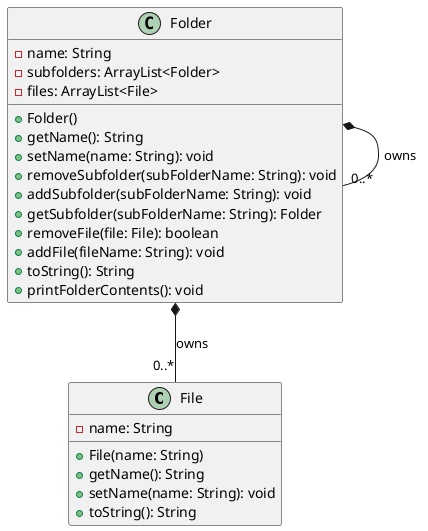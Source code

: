 @startuml

class File {
    -name: String
    +File(name: String)
    +getName(): String
    +setName(name: String): void
    +toString(): String
}

class Folder {
    -name: String
    -subfolders: ArrayList<Folder>
    -files: ArrayList<File>
    +Folder()
    +getName(): String
    +setName(name: String): void
    +removeSubfolder(subFolderName: String): void
    +addSubfolder(subFolderName: String): void
    +getSubfolder(subFolderName: String): Folder
    +removeFile(file: File): boolean
    +addFile(fileName: String): void
    +toString(): String
    +printFolderContents(): void
}

Folder *-- "0..*" Folder : "owns"
Folder *-- "0..*" File : "owns"

@enduml
